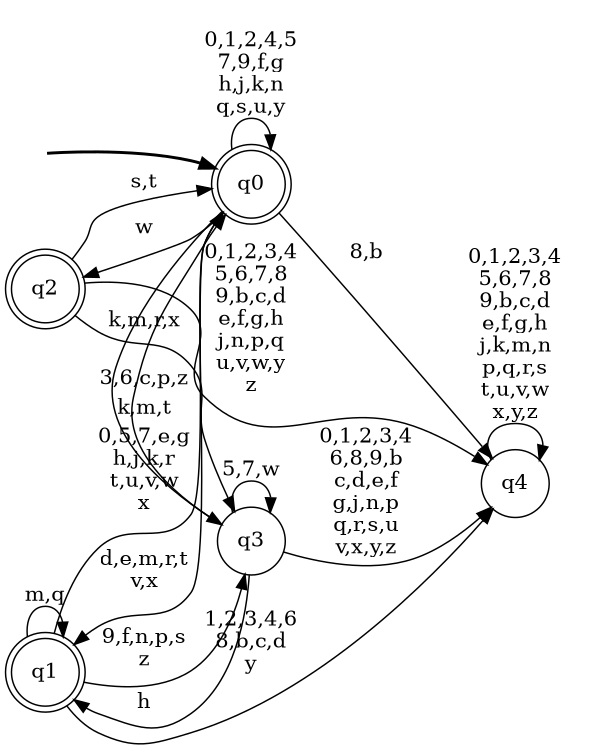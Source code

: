 digraph BlueStarA {
__start0 [style = invis, shape = none, label = "", width = 0, height = 0];

rankdir=LR;
size="8,5";

s0 [style="rounded,filled", color="black", fillcolor="white" shape="doublecircle", label="q0"];
s1 [style="rounded,filled", color="black", fillcolor="white" shape="doublecircle", label="q1"];
s2 [style="rounded,filled", color="black", fillcolor="white" shape="doublecircle", label="q2"];
s3 [style="filled", color="black", fillcolor="white" shape="circle", label="q3"];
s4 [style="filled", color="black", fillcolor="white" shape="circle", label="q4"];
subgraph cluster_main { 
	graph [pad=".75", ranksep="0.15", nodesep="0.15"];
	 style=invis; 
	__start0 -> s0 [penwidth=2];
}
s0 -> s0 [label="0,1,2,4,5\n7,9,f,g\nh,j,k,n\nq,s,u,y"];
s0 -> s1 [label="d,e,m,r,t\nv,x"];
s0 -> s2 [label="w"];
s0 -> s3 [label="3,6,c,p,z"];
s0 -> s4 [label="8,b"];
s1 -> s0 [label="0,5,7,e,g\nh,j,k,r\nt,u,v,w\nx"];
s1 -> s1 [label="m,q"];
s1 -> s3 [label="9,f,n,p,s\nz"];
s1 -> s4 [label="1,2,3,4,6\n8,b,c,d\ny"];
s2 -> s0 [label="s,t"];
s2 -> s3 [label="k,m,r,x"];
s2 -> s4 [label="0,1,2,3,4\n5,6,7,8\n9,b,c,d\ne,f,g,h\nj,n,p,q\nu,v,w,y\nz"];
s3 -> s0 [label="k,m,t"];
s3 -> s1 [label="h"];
s3 -> s3 [label="5,7,w"];
s3 -> s4 [label="0,1,2,3,4\n6,8,9,b\nc,d,e,f\ng,j,n,p\nq,r,s,u\nv,x,y,z"];
s4 -> s4 [label="0,1,2,3,4\n5,6,7,8\n9,b,c,d\ne,f,g,h\nj,k,m,n\np,q,r,s\nt,u,v,w\nx,y,z"];

}